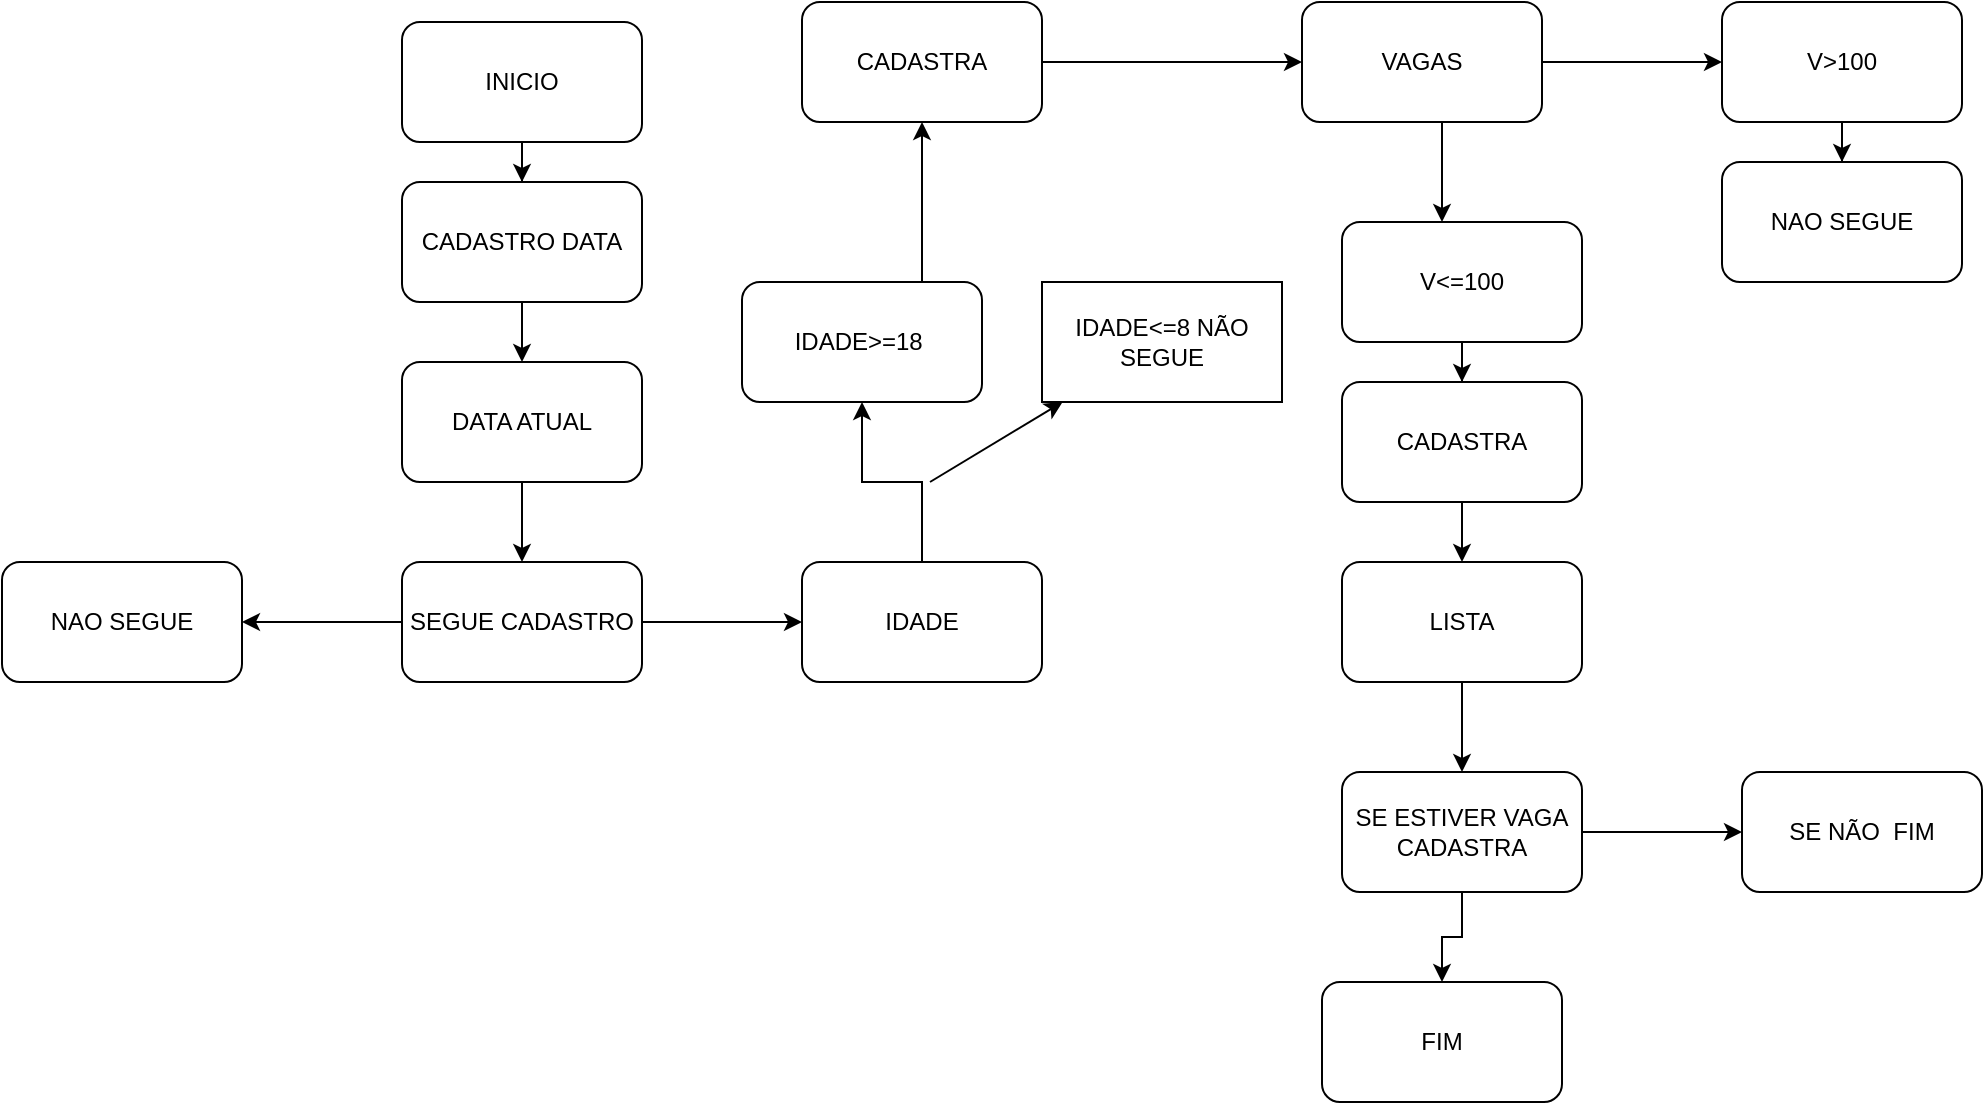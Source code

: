 <mxfile version="15.5.1" type="github">
  <diagram id="JbY170U7IqSvqu85SR5W" name="Page-1">
    <mxGraphModel dx="1572" dy="451" grid="1" gridSize="10" guides="1" tooltips="1" connect="1" arrows="1" fold="1" page="1" pageScale="1" pageWidth="827" pageHeight="1169" math="0" shadow="0">
      <root>
        <mxCell id="0" />
        <mxCell id="1" parent="0" />
        <mxCell id="pNcccTlrxPfnC9-xs_oP-3" value="" style="edgeStyle=orthogonalEdgeStyle;rounded=0;orthogonalLoop=1;jettySize=auto;html=1;" edge="1" parent="1" source="pNcccTlrxPfnC9-xs_oP-1" target="pNcccTlrxPfnC9-xs_oP-2">
          <mxGeometry relative="1" as="geometry" />
        </mxCell>
        <mxCell id="pNcccTlrxPfnC9-xs_oP-1" value="INICIO" style="rounded=1;whiteSpace=wrap;html=1;" vertex="1" parent="1">
          <mxGeometry x="150" y="150" width="120" height="60" as="geometry" />
        </mxCell>
        <mxCell id="pNcccTlrxPfnC9-xs_oP-5" value="" style="edgeStyle=orthogonalEdgeStyle;rounded=0;orthogonalLoop=1;jettySize=auto;html=1;" edge="1" parent="1" source="pNcccTlrxPfnC9-xs_oP-2" target="pNcccTlrxPfnC9-xs_oP-4">
          <mxGeometry relative="1" as="geometry" />
        </mxCell>
        <mxCell id="pNcccTlrxPfnC9-xs_oP-2" value="CADASTRO DATA" style="rounded=1;whiteSpace=wrap;html=1;" vertex="1" parent="1">
          <mxGeometry x="150" y="230" width="120" height="60" as="geometry" />
        </mxCell>
        <mxCell id="pNcccTlrxPfnC9-xs_oP-7" value="" style="edgeStyle=orthogonalEdgeStyle;rounded=0;orthogonalLoop=1;jettySize=auto;html=1;" edge="1" parent="1" source="pNcccTlrxPfnC9-xs_oP-4" target="pNcccTlrxPfnC9-xs_oP-6">
          <mxGeometry relative="1" as="geometry" />
        </mxCell>
        <mxCell id="pNcccTlrxPfnC9-xs_oP-4" value="DATA ATUAL" style="rounded=1;whiteSpace=wrap;html=1;" vertex="1" parent="1">
          <mxGeometry x="150" y="320" width="120" height="60" as="geometry" />
        </mxCell>
        <mxCell id="pNcccTlrxPfnC9-xs_oP-9" value="" style="edgeStyle=orthogonalEdgeStyle;rounded=0;orthogonalLoop=1;jettySize=auto;html=1;" edge="1" parent="1" source="pNcccTlrxPfnC9-xs_oP-6" target="pNcccTlrxPfnC9-xs_oP-8">
          <mxGeometry relative="1" as="geometry" />
        </mxCell>
        <mxCell id="pNcccTlrxPfnC9-xs_oP-13" value="" style="edgeStyle=orthogonalEdgeStyle;rounded=0;orthogonalLoop=1;jettySize=auto;html=1;" edge="1" parent="1" source="pNcccTlrxPfnC9-xs_oP-6" target="pNcccTlrxPfnC9-xs_oP-12">
          <mxGeometry relative="1" as="geometry" />
        </mxCell>
        <mxCell id="pNcccTlrxPfnC9-xs_oP-6" value="SEGUE CADASTRO" style="rounded=1;whiteSpace=wrap;html=1;" vertex="1" parent="1">
          <mxGeometry x="150" y="420" width="120" height="60" as="geometry" />
        </mxCell>
        <mxCell id="pNcccTlrxPfnC9-xs_oP-11" value="" style="edgeStyle=orthogonalEdgeStyle;rounded=0;orthogonalLoop=1;jettySize=auto;html=1;" edge="1" parent="1" source="pNcccTlrxPfnC9-xs_oP-8" target="pNcccTlrxPfnC9-xs_oP-10">
          <mxGeometry relative="1" as="geometry" />
        </mxCell>
        <mxCell id="pNcccTlrxPfnC9-xs_oP-8" value="IDADE" style="rounded=1;whiteSpace=wrap;html=1;" vertex="1" parent="1">
          <mxGeometry x="350" y="420" width="120" height="60" as="geometry" />
        </mxCell>
        <mxCell id="pNcccTlrxPfnC9-xs_oP-15" value="" style="edgeStyle=orthogonalEdgeStyle;rounded=0;orthogonalLoop=1;jettySize=auto;html=1;" edge="1" parent="1" source="pNcccTlrxPfnC9-xs_oP-10" target="pNcccTlrxPfnC9-xs_oP-14">
          <mxGeometry relative="1" as="geometry">
            <Array as="points">
              <mxPoint x="410" y="260" />
              <mxPoint x="410" y="260" />
            </Array>
          </mxGeometry>
        </mxCell>
        <mxCell id="pNcccTlrxPfnC9-xs_oP-10" value="IDADE&amp;gt;=18&amp;nbsp;" style="rounded=1;whiteSpace=wrap;html=1;" vertex="1" parent="1">
          <mxGeometry x="320" y="280" width="120" height="60" as="geometry" />
        </mxCell>
        <mxCell id="pNcccTlrxPfnC9-xs_oP-12" value="NAO SEGUE" style="rounded=1;whiteSpace=wrap;html=1;" vertex="1" parent="1">
          <mxGeometry x="-50" y="420" width="120" height="60" as="geometry" />
        </mxCell>
        <mxCell id="pNcccTlrxPfnC9-xs_oP-17" value="" style="edgeStyle=orthogonalEdgeStyle;rounded=0;orthogonalLoop=1;jettySize=auto;html=1;" edge="1" parent="1" source="pNcccTlrxPfnC9-xs_oP-14" target="pNcccTlrxPfnC9-xs_oP-16">
          <mxGeometry relative="1" as="geometry" />
        </mxCell>
        <mxCell id="pNcccTlrxPfnC9-xs_oP-14" value="CADASTRA" style="rounded=1;whiteSpace=wrap;html=1;" vertex="1" parent="1">
          <mxGeometry x="350" y="140" width="120" height="60" as="geometry" />
        </mxCell>
        <mxCell id="pNcccTlrxPfnC9-xs_oP-19" value="" style="edgeStyle=orthogonalEdgeStyle;rounded=0;orthogonalLoop=1;jettySize=auto;html=1;" edge="1" parent="1" source="pNcccTlrxPfnC9-xs_oP-16" target="pNcccTlrxPfnC9-xs_oP-18">
          <mxGeometry relative="1" as="geometry">
            <Array as="points">
              <mxPoint x="670" y="230" />
              <mxPoint x="670" y="230" />
            </Array>
          </mxGeometry>
        </mxCell>
        <mxCell id="pNcccTlrxPfnC9-xs_oP-27" value="" style="edgeStyle=orthogonalEdgeStyle;rounded=0;orthogonalLoop=1;jettySize=auto;html=1;" edge="1" parent="1" source="pNcccTlrxPfnC9-xs_oP-16" target="pNcccTlrxPfnC9-xs_oP-26">
          <mxGeometry relative="1" as="geometry" />
        </mxCell>
        <mxCell id="pNcccTlrxPfnC9-xs_oP-16" value="VAGAS" style="rounded=1;whiteSpace=wrap;html=1;" vertex="1" parent="1">
          <mxGeometry x="600" y="140" width="120" height="60" as="geometry" />
        </mxCell>
        <mxCell id="pNcccTlrxPfnC9-xs_oP-21" value="" style="edgeStyle=orthogonalEdgeStyle;rounded=0;orthogonalLoop=1;jettySize=auto;html=1;" edge="1" parent="1" source="pNcccTlrxPfnC9-xs_oP-18" target="pNcccTlrxPfnC9-xs_oP-20">
          <mxGeometry relative="1" as="geometry" />
        </mxCell>
        <mxCell id="pNcccTlrxPfnC9-xs_oP-18" value="V&amp;lt;=100" style="rounded=1;whiteSpace=wrap;html=1;" vertex="1" parent="1">
          <mxGeometry x="620" y="250" width="120" height="60" as="geometry" />
        </mxCell>
        <mxCell id="pNcccTlrxPfnC9-xs_oP-23" value="" style="edgeStyle=orthogonalEdgeStyle;rounded=0;orthogonalLoop=1;jettySize=auto;html=1;" edge="1" parent="1" source="pNcccTlrxPfnC9-xs_oP-20" target="pNcccTlrxPfnC9-xs_oP-22">
          <mxGeometry relative="1" as="geometry" />
        </mxCell>
        <mxCell id="pNcccTlrxPfnC9-xs_oP-20" value="CADASTRA" style="rounded=1;whiteSpace=wrap;html=1;" vertex="1" parent="1">
          <mxGeometry x="620" y="330" width="120" height="60" as="geometry" />
        </mxCell>
        <mxCell id="pNcccTlrxPfnC9-xs_oP-35" value="" style="edgeStyle=orthogonalEdgeStyle;rounded=0;orthogonalLoop=1;jettySize=auto;html=1;" edge="1" parent="1" source="pNcccTlrxPfnC9-xs_oP-22" target="pNcccTlrxPfnC9-xs_oP-34">
          <mxGeometry relative="1" as="geometry" />
        </mxCell>
        <mxCell id="pNcccTlrxPfnC9-xs_oP-22" value="LISTA" style="rounded=1;whiteSpace=wrap;html=1;" vertex="1" parent="1">
          <mxGeometry x="620" y="420" width="120" height="60" as="geometry" />
        </mxCell>
        <mxCell id="pNcccTlrxPfnC9-xs_oP-29" value="" style="edgeStyle=orthogonalEdgeStyle;rounded=0;orthogonalLoop=1;jettySize=auto;html=1;" edge="1" parent="1" source="pNcccTlrxPfnC9-xs_oP-26" target="pNcccTlrxPfnC9-xs_oP-28">
          <mxGeometry relative="1" as="geometry" />
        </mxCell>
        <mxCell id="pNcccTlrxPfnC9-xs_oP-26" value="V&amp;gt;100" style="rounded=1;whiteSpace=wrap;html=1;" vertex="1" parent="1">
          <mxGeometry x="810" y="140" width="120" height="60" as="geometry" />
        </mxCell>
        <mxCell id="pNcccTlrxPfnC9-xs_oP-28" value="NAO SEGUE" style="rounded=1;whiteSpace=wrap;html=1;" vertex="1" parent="1">
          <mxGeometry x="810" y="220" width="120" height="60" as="geometry" />
        </mxCell>
        <mxCell id="pNcccTlrxPfnC9-xs_oP-32" value="" style="endArrow=classic;html=1;rounded=0;" edge="1" parent="1" target="pNcccTlrxPfnC9-xs_oP-33">
          <mxGeometry width="50" height="50" relative="1" as="geometry">
            <mxPoint x="414" y="380" as="sourcePoint" />
            <mxPoint x="480" y="350" as="targetPoint" />
          </mxGeometry>
        </mxCell>
        <mxCell id="pNcccTlrxPfnC9-xs_oP-33" value="IDADE&amp;lt;=8 NÃO SEGUE" style="rounded=0;whiteSpace=wrap;html=1;" vertex="1" parent="1">
          <mxGeometry x="470" y="280" width="120" height="60" as="geometry" />
        </mxCell>
        <mxCell id="pNcccTlrxPfnC9-xs_oP-37" value="" style="edgeStyle=orthogonalEdgeStyle;rounded=0;orthogonalLoop=1;jettySize=auto;html=1;" edge="1" parent="1" source="pNcccTlrxPfnC9-xs_oP-34" target="pNcccTlrxPfnC9-xs_oP-36">
          <mxGeometry relative="1" as="geometry" />
        </mxCell>
        <mxCell id="pNcccTlrxPfnC9-xs_oP-39" value="" style="edgeStyle=orthogonalEdgeStyle;rounded=0;orthogonalLoop=1;jettySize=auto;html=1;" edge="1" parent="1" source="pNcccTlrxPfnC9-xs_oP-34" target="pNcccTlrxPfnC9-xs_oP-38">
          <mxGeometry relative="1" as="geometry" />
        </mxCell>
        <mxCell id="pNcccTlrxPfnC9-xs_oP-34" value="SE ESTIVER VAGA CADASTRA" style="rounded=1;whiteSpace=wrap;html=1;" vertex="1" parent="1">
          <mxGeometry x="620" y="525" width="120" height="60" as="geometry" />
        </mxCell>
        <mxCell id="pNcccTlrxPfnC9-xs_oP-36" value="SE NÃO&amp;nbsp; FIM" style="rounded=1;whiteSpace=wrap;html=1;" vertex="1" parent="1">
          <mxGeometry x="820" y="525" width="120" height="60" as="geometry" />
        </mxCell>
        <mxCell id="pNcccTlrxPfnC9-xs_oP-38" value="FIM" style="rounded=1;whiteSpace=wrap;html=1;" vertex="1" parent="1">
          <mxGeometry x="610" y="630" width="120" height="60" as="geometry" />
        </mxCell>
      </root>
    </mxGraphModel>
  </diagram>
</mxfile>
